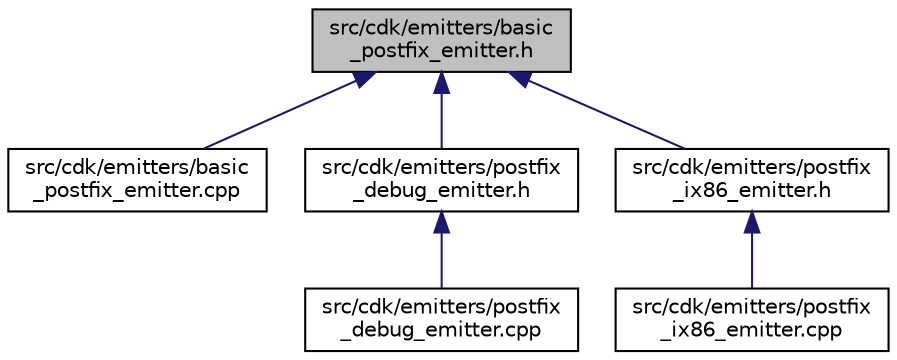 digraph "src/cdk/emitters/basic_postfix_emitter.h"
{
 // INTERACTIVE_SVG=YES
 // LATEX_PDF_SIZE
  edge [fontname="Helvetica",fontsize="10",labelfontname="Helvetica",labelfontsize="10"];
  node [fontname="Helvetica",fontsize="10",shape=record];
  Node1 [label="src/cdk/emitters/basic\l_postfix_emitter.h",height=0.2,width=0.4,color="black", fillcolor="grey75", style="filled", fontcolor="black",tooltip=" "];
  Node1 -> Node2 [dir="back",color="midnightblue",fontsize="10",style="solid",fontname="Helvetica"];
  Node2 [label="src/cdk/emitters/basic\l_postfix_emitter.cpp",height=0.2,width=0.4,color="black", fillcolor="white", style="filled",URL="$basic__postfix__emitter_8cpp.html",tooltip=" "];
  Node1 -> Node3 [dir="back",color="midnightblue",fontsize="10",style="solid",fontname="Helvetica"];
  Node3 [label="src/cdk/emitters/postfix\l_debug_emitter.h",height=0.2,width=0.4,color="black", fillcolor="white", style="filled",URL="$postfix__debug__emitter_8h.html",tooltip=" "];
  Node3 -> Node4 [dir="back",color="midnightblue",fontsize="10",style="solid",fontname="Helvetica"];
  Node4 [label="src/cdk/emitters/postfix\l_debug_emitter.cpp",height=0.2,width=0.4,color="black", fillcolor="white", style="filled",URL="$postfix__debug__emitter_8cpp.html",tooltip=" "];
  Node1 -> Node5 [dir="back",color="midnightblue",fontsize="10",style="solid",fontname="Helvetica"];
  Node5 [label="src/cdk/emitters/postfix\l_ix86_emitter.h",height=0.2,width=0.4,color="black", fillcolor="white", style="filled",URL="$postfix__ix86__emitter_8h.html",tooltip=" "];
  Node5 -> Node6 [dir="back",color="midnightblue",fontsize="10",style="solid",fontname="Helvetica"];
  Node6 [label="src/cdk/emitters/postfix\l_ix86_emitter.cpp",height=0.2,width=0.4,color="black", fillcolor="white", style="filled",URL="$postfix__ix86__emitter_8cpp.html",tooltip=" "];
}
